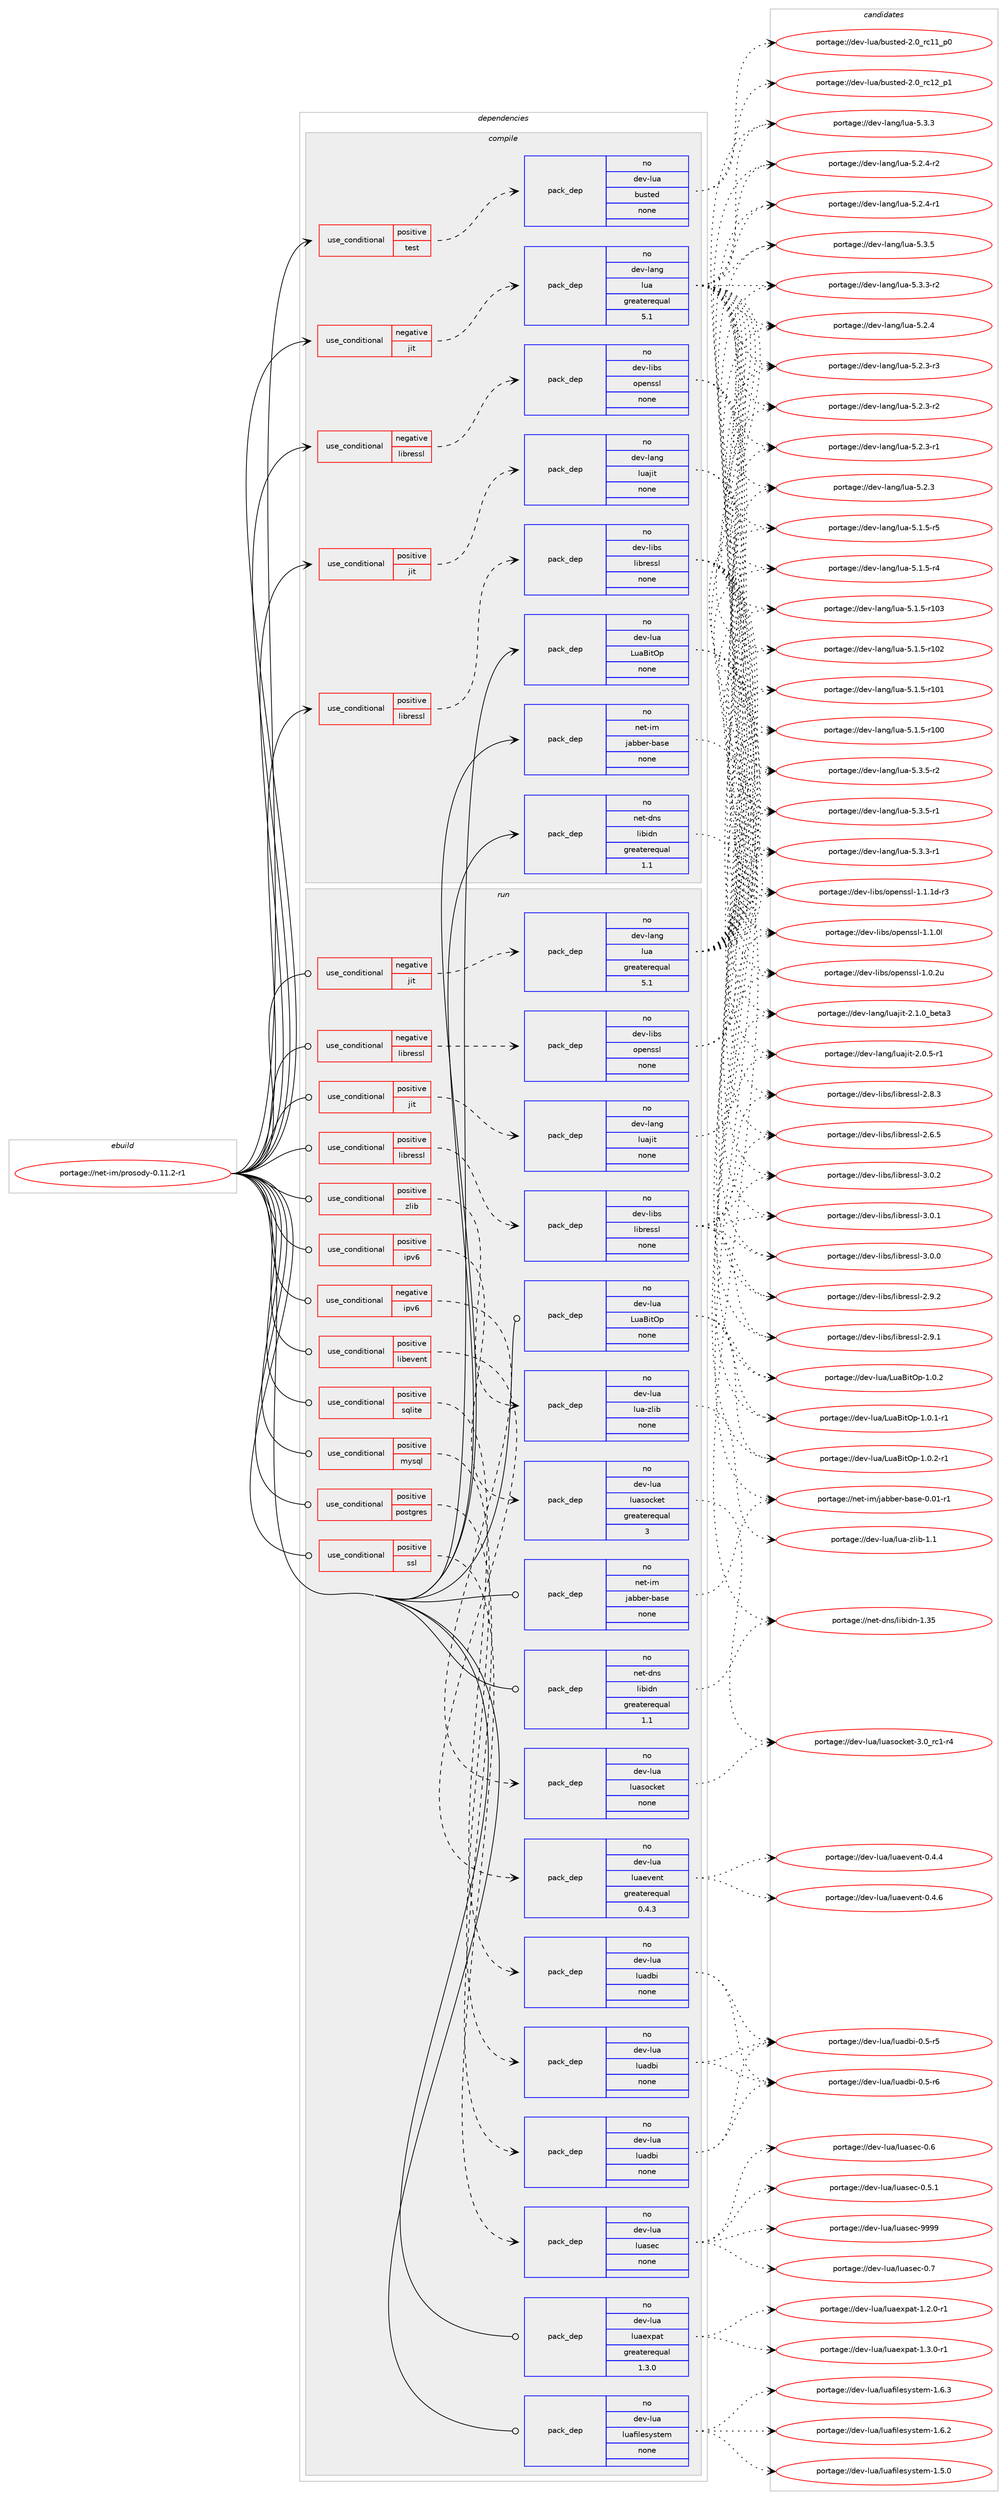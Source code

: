 digraph prolog {

# *************
# Graph options
# *************

newrank=true;
concentrate=true;
compound=true;
graph [rankdir=LR,fontname=Helvetica,fontsize=10,ranksep=1.5];#, ranksep=2.5, nodesep=0.2];
edge  [arrowhead=vee];
node  [fontname=Helvetica,fontsize=10];

# **********
# The ebuild
# **********

subgraph cluster_leftcol {
color=gray;
rank=same;
label=<<i>ebuild</i>>;
id [label="portage://net-im/prosody-0.11.2-r1", color=red, width=4, href="../net-im/prosody-0.11.2-r1.svg"];
}

# ****************
# The dependencies
# ****************

subgraph cluster_midcol {
color=gray;
label=<<i>dependencies</i>>;
subgraph cluster_compile {
fillcolor="#eeeeee";
style=filled;
label=<<i>compile</i>>;
subgraph cond17922 {
dependency83956 [label=<<TABLE BORDER="0" CELLBORDER="1" CELLSPACING="0" CELLPADDING="4"><TR><TD ROWSPAN="3" CELLPADDING="10">use_conditional</TD></TR><TR><TD>negative</TD></TR><TR><TD>jit</TD></TR></TABLE>>, shape=none, color=red];
subgraph pack64456 {
dependency83957 [label=<<TABLE BORDER="0" CELLBORDER="1" CELLSPACING="0" CELLPADDING="4" WIDTH="220"><TR><TD ROWSPAN="6" CELLPADDING="30">pack_dep</TD></TR><TR><TD WIDTH="110">no</TD></TR><TR><TD>dev-lang</TD></TR><TR><TD>lua</TD></TR><TR><TD>greaterequal</TD></TR><TR><TD>5.1</TD></TR></TABLE>>, shape=none, color=blue];
}
dependency83956:e -> dependency83957:w [weight=20,style="dashed",arrowhead="vee"];
}
id:e -> dependency83956:w [weight=20,style="solid",arrowhead="vee"];
subgraph cond17923 {
dependency83958 [label=<<TABLE BORDER="0" CELLBORDER="1" CELLSPACING="0" CELLPADDING="4"><TR><TD ROWSPAN="3" CELLPADDING="10">use_conditional</TD></TR><TR><TD>negative</TD></TR><TR><TD>libressl</TD></TR></TABLE>>, shape=none, color=red];
subgraph pack64457 {
dependency83959 [label=<<TABLE BORDER="0" CELLBORDER="1" CELLSPACING="0" CELLPADDING="4" WIDTH="220"><TR><TD ROWSPAN="6" CELLPADDING="30">pack_dep</TD></TR><TR><TD WIDTH="110">no</TD></TR><TR><TD>dev-libs</TD></TR><TR><TD>openssl</TD></TR><TR><TD>none</TD></TR><TR><TD></TD></TR></TABLE>>, shape=none, color=blue];
}
dependency83958:e -> dependency83959:w [weight=20,style="dashed",arrowhead="vee"];
}
id:e -> dependency83958:w [weight=20,style="solid",arrowhead="vee"];
subgraph cond17924 {
dependency83960 [label=<<TABLE BORDER="0" CELLBORDER="1" CELLSPACING="0" CELLPADDING="4"><TR><TD ROWSPAN="3" CELLPADDING="10">use_conditional</TD></TR><TR><TD>positive</TD></TR><TR><TD>jit</TD></TR></TABLE>>, shape=none, color=red];
subgraph pack64458 {
dependency83961 [label=<<TABLE BORDER="0" CELLBORDER="1" CELLSPACING="0" CELLPADDING="4" WIDTH="220"><TR><TD ROWSPAN="6" CELLPADDING="30">pack_dep</TD></TR><TR><TD WIDTH="110">no</TD></TR><TR><TD>dev-lang</TD></TR><TR><TD>luajit</TD></TR><TR><TD>none</TD></TR><TR><TD></TD></TR></TABLE>>, shape=none, color=blue];
}
dependency83960:e -> dependency83961:w [weight=20,style="dashed",arrowhead="vee"];
}
id:e -> dependency83960:w [weight=20,style="solid",arrowhead="vee"];
subgraph cond17925 {
dependency83962 [label=<<TABLE BORDER="0" CELLBORDER="1" CELLSPACING="0" CELLPADDING="4"><TR><TD ROWSPAN="3" CELLPADDING="10">use_conditional</TD></TR><TR><TD>positive</TD></TR><TR><TD>libressl</TD></TR></TABLE>>, shape=none, color=red];
subgraph pack64459 {
dependency83963 [label=<<TABLE BORDER="0" CELLBORDER="1" CELLSPACING="0" CELLPADDING="4" WIDTH="220"><TR><TD ROWSPAN="6" CELLPADDING="30">pack_dep</TD></TR><TR><TD WIDTH="110">no</TD></TR><TR><TD>dev-libs</TD></TR><TR><TD>libressl</TD></TR><TR><TD>none</TD></TR><TR><TD></TD></TR></TABLE>>, shape=none, color=blue];
}
dependency83962:e -> dependency83963:w [weight=20,style="dashed",arrowhead="vee"];
}
id:e -> dependency83962:w [weight=20,style="solid",arrowhead="vee"];
subgraph cond17926 {
dependency83964 [label=<<TABLE BORDER="0" CELLBORDER="1" CELLSPACING="0" CELLPADDING="4"><TR><TD ROWSPAN="3" CELLPADDING="10">use_conditional</TD></TR><TR><TD>positive</TD></TR><TR><TD>test</TD></TR></TABLE>>, shape=none, color=red];
subgraph pack64460 {
dependency83965 [label=<<TABLE BORDER="0" CELLBORDER="1" CELLSPACING="0" CELLPADDING="4" WIDTH="220"><TR><TD ROWSPAN="6" CELLPADDING="30">pack_dep</TD></TR><TR><TD WIDTH="110">no</TD></TR><TR><TD>dev-lua</TD></TR><TR><TD>busted</TD></TR><TR><TD>none</TD></TR><TR><TD></TD></TR></TABLE>>, shape=none, color=blue];
}
dependency83964:e -> dependency83965:w [weight=20,style="dashed",arrowhead="vee"];
}
id:e -> dependency83964:w [weight=20,style="solid",arrowhead="vee"];
subgraph pack64461 {
dependency83966 [label=<<TABLE BORDER="0" CELLBORDER="1" CELLSPACING="0" CELLPADDING="4" WIDTH="220"><TR><TD ROWSPAN="6" CELLPADDING="30">pack_dep</TD></TR><TR><TD WIDTH="110">no</TD></TR><TR><TD>dev-lua</TD></TR><TR><TD>LuaBitOp</TD></TR><TR><TD>none</TD></TR><TR><TD></TD></TR></TABLE>>, shape=none, color=blue];
}
id:e -> dependency83966:w [weight=20,style="solid",arrowhead="vee"];
subgraph pack64462 {
dependency83967 [label=<<TABLE BORDER="0" CELLBORDER="1" CELLSPACING="0" CELLPADDING="4" WIDTH="220"><TR><TD ROWSPAN="6" CELLPADDING="30">pack_dep</TD></TR><TR><TD WIDTH="110">no</TD></TR><TR><TD>net-dns</TD></TR><TR><TD>libidn</TD></TR><TR><TD>greaterequal</TD></TR><TR><TD>1.1</TD></TR></TABLE>>, shape=none, color=blue];
}
id:e -> dependency83967:w [weight=20,style="solid",arrowhead="vee"];
subgraph pack64463 {
dependency83968 [label=<<TABLE BORDER="0" CELLBORDER="1" CELLSPACING="0" CELLPADDING="4" WIDTH="220"><TR><TD ROWSPAN="6" CELLPADDING="30">pack_dep</TD></TR><TR><TD WIDTH="110">no</TD></TR><TR><TD>net-im</TD></TR><TR><TD>jabber-base</TD></TR><TR><TD>none</TD></TR><TR><TD></TD></TR></TABLE>>, shape=none, color=blue];
}
id:e -> dependency83968:w [weight=20,style="solid",arrowhead="vee"];
}
subgraph cluster_compileandrun {
fillcolor="#eeeeee";
style=filled;
label=<<i>compile and run</i>>;
}
subgraph cluster_run {
fillcolor="#eeeeee";
style=filled;
label=<<i>run</i>>;
subgraph cond17927 {
dependency83969 [label=<<TABLE BORDER="0" CELLBORDER="1" CELLSPACING="0" CELLPADDING="4"><TR><TD ROWSPAN="3" CELLPADDING="10">use_conditional</TD></TR><TR><TD>negative</TD></TR><TR><TD>ipv6</TD></TR></TABLE>>, shape=none, color=red];
subgraph pack64464 {
dependency83970 [label=<<TABLE BORDER="0" CELLBORDER="1" CELLSPACING="0" CELLPADDING="4" WIDTH="220"><TR><TD ROWSPAN="6" CELLPADDING="30">pack_dep</TD></TR><TR><TD WIDTH="110">no</TD></TR><TR><TD>dev-lua</TD></TR><TR><TD>luasocket</TD></TR><TR><TD>none</TD></TR><TR><TD></TD></TR></TABLE>>, shape=none, color=blue];
}
dependency83969:e -> dependency83970:w [weight=20,style="dashed",arrowhead="vee"];
}
id:e -> dependency83969:w [weight=20,style="solid",arrowhead="odot"];
subgraph cond17928 {
dependency83971 [label=<<TABLE BORDER="0" CELLBORDER="1" CELLSPACING="0" CELLPADDING="4"><TR><TD ROWSPAN="3" CELLPADDING="10">use_conditional</TD></TR><TR><TD>negative</TD></TR><TR><TD>jit</TD></TR></TABLE>>, shape=none, color=red];
subgraph pack64465 {
dependency83972 [label=<<TABLE BORDER="0" CELLBORDER="1" CELLSPACING="0" CELLPADDING="4" WIDTH="220"><TR><TD ROWSPAN="6" CELLPADDING="30">pack_dep</TD></TR><TR><TD WIDTH="110">no</TD></TR><TR><TD>dev-lang</TD></TR><TR><TD>lua</TD></TR><TR><TD>greaterequal</TD></TR><TR><TD>5.1</TD></TR></TABLE>>, shape=none, color=blue];
}
dependency83971:e -> dependency83972:w [weight=20,style="dashed",arrowhead="vee"];
}
id:e -> dependency83971:w [weight=20,style="solid",arrowhead="odot"];
subgraph cond17929 {
dependency83973 [label=<<TABLE BORDER="0" CELLBORDER="1" CELLSPACING="0" CELLPADDING="4"><TR><TD ROWSPAN="3" CELLPADDING="10">use_conditional</TD></TR><TR><TD>negative</TD></TR><TR><TD>libressl</TD></TR></TABLE>>, shape=none, color=red];
subgraph pack64466 {
dependency83974 [label=<<TABLE BORDER="0" CELLBORDER="1" CELLSPACING="0" CELLPADDING="4" WIDTH="220"><TR><TD ROWSPAN="6" CELLPADDING="30">pack_dep</TD></TR><TR><TD WIDTH="110">no</TD></TR><TR><TD>dev-libs</TD></TR><TR><TD>openssl</TD></TR><TR><TD>none</TD></TR><TR><TD></TD></TR></TABLE>>, shape=none, color=blue];
}
dependency83973:e -> dependency83974:w [weight=20,style="dashed",arrowhead="vee"];
}
id:e -> dependency83973:w [weight=20,style="solid",arrowhead="odot"];
subgraph cond17930 {
dependency83975 [label=<<TABLE BORDER="0" CELLBORDER="1" CELLSPACING="0" CELLPADDING="4"><TR><TD ROWSPAN="3" CELLPADDING="10">use_conditional</TD></TR><TR><TD>positive</TD></TR><TR><TD>ipv6</TD></TR></TABLE>>, shape=none, color=red];
subgraph pack64467 {
dependency83976 [label=<<TABLE BORDER="0" CELLBORDER="1" CELLSPACING="0" CELLPADDING="4" WIDTH="220"><TR><TD ROWSPAN="6" CELLPADDING="30">pack_dep</TD></TR><TR><TD WIDTH="110">no</TD></TR><TR><TD>dev-lua</TD></TR><TR><TD>luasocket</TD></TR><TR><TD>greaterequal</TD></TR><TR><TD>3</TD></TR></TABLE>>, shape=none, color=blue];
}
dependency83975:e -> dependency83976:w [weight=20,style="dashed",arrowhead="vee"];
}
id:e -> dependency83975:w [weight=20,style="solid",arrowhead="odot"];
subgraph cond17931 {
dependency83977 [label=<<TABLE BORDER="0" CELLBORDER="1" CELLSPACING="0" CELLPADDING="4"><TR><TD ROWSPAN="3" CELLPADDING="10">use_conditional</TD></TR><TR><TD>positive</TD></TR><TR><TD>jit</TD></TR></TABLE>>, shape=none, color=red];
subgraph pack64468 {
dependency83978 [label=<<TABLE BORDER="0" CELLBORDER="1" CELLSPACING="0" CELLPADDING="4" WIDTH="220"><TR><TD ROWSPAN="6" CELLPADDING="30">pack_dep</TD></TR><TR><TD WIDTH="110">no</TD></TR><TR><TD>dev-lang</TD></TR><TR><TD>luajit</TD></TR><TR><TD>none</TD></TR><TR><TD></TD></TR></TABLE>>, shape=none, color=blue];
}
dependency83977:e -> dependency83978:w [weight=20,style="dashed",arrowhead="vee"];
}
id:e -> dependency83977:w [weight=20,style="solid",arrowhead="odot"];
subgraph cond17932 {
dependency83979 [label=<<TABLE BORDER="0" CELLBORDER="1" CELLSPACING="0" CELLPADDING="4"><TR><TD ROWSPAN="3" CELLPADDING="10">use_conditional</TD></TR><TR><TD>positive</TD></TR><TR><TD>libevent</TD></TR></TABLE>>, shape=none, color=red];
subgraph pack64469 {
dependency83980 [label=<<TABLE BORDER="0" CELLBORDER="1" CELLSPACING="0" CELLPADDING="4" WIDTH="220"><TR><TD ROWSPAN="6" CELLPADDING="30">pack_dep</TD></TR><TR><TD WIDTH="110">no</TD></TR><TR><TD>dev-lua</TD></TR><TR><TD>luaevent</TD></TR><TR><TD>greaterequal</TD></TR><TR><TD>0.4.3</TD></TR></TABLE>>, shape=none, color=blue];
}
dependency83979:e -> dependency83980:w [weight=20,style="dashed",arrowhead="vee"];
}
id:e -> dependency83979:w [weight=20,style="solid",arrowhead="odot"];
subgraph cond17933 {
dependency83981 [label=<<TABLE BORDER="0" CELLBORDER="1" CELLSPACING="0" CELLPADDING="4"><TR><TD ROWSPAN="3" CELLPADDING="10">use_conditional</TD></TR><TR><TD>positive</TD></TR><TR><TD>libressl</TD></TR></TABLE>>, shape=none, color=red];
subgraph pack64470 {
dependency83982 [label=<<TABLE BORDER="0" CELLBORDER="1" CELLSPACING="0" CELLPADDING="4" WIDTH="220"><TR><TD ROWSPAN="6" CELLPADDING="30">pack_dep</TD></TR><TR><TD WIDTH="110">no</TD></TR><TR><TD>dev-libs</TD></TR><TR><TD>libressl</TD></TR><TR><TD>none</TD></TR><TR><TD></TD></TR></TABLE>>, shape=none, color=blue];
}
dependency83981:e -> dependency83982:w [weight=20,style="dashed",arrowhead="vee"];
}
id:e -> dependency83981:w [weight=20,style="solid",arrowhead="odot"];
subgraph cond17934 {
dependency83983 [label=<<TABLE BORDER="0" CELLBORDER="1" CELLSPACING="0" CELLPADDING="4"><TR><TD ROWSPAN="3" CELLPADDING="10">use_conditional</TD></TR><TR><TD>positive</TD></TR><TR><TD>mysql</TD></TR></TABLE>>, shape=none, color=red];
subgraph pack64471 {
dependency83984 [label=<<TABLE BORDER="0" CELLBORDER="1" CELLSPACING="0" CELLPADDING="4" WIDTH="220"><TR><TD ROWSPAN="6" CELLPADDING="30">pack_dep</TD></TR><TR><TD WIDTH="110">no</TD></TR><TR><TD>dev-lua</TD></TR><TR><TD>luadbi</TD></TR><TR><TD>none</TD></TR><TR><TD></TD></TR></TABLE>>, shape=none, color=blue];
}
dependency83983:e -> dependency83984:w [weight=20,style="dashed",arrowhead="vee"];
}
id:e -> dependency83983:w [weight=20,style="solid",arrowhead="odot"];
subgraph cond17935 {
dependency83985 [label=<<TABLE BORDER="0" CELLBORDER="1" CELLSPACING="0" CELLPADDING="4"><TR><TD ROWSPAN="3" CELLPADDING="10">use_conditional</TD></TR><TR><TD>positive</TD></TR><TR><TD>postgres</TD></TR></TABLE>>, shape=none, color=red];
subgraph pack64472 {
dependency83986 [label=<<TABLE BORDER="0" CELLBORDER="1" CELLSPACING="0" CELLPADDING="4" WIDTH="220"><TR><TD ROWSPAN="6" CELLPADDING="30">pack_dep</TD></TR><TR><TD WIDTH="110">no</TD></TR><TR><TD>dev-lua</TD></TR><TR><TD>luadbi</TD></TR><TR><TD>none</TD></TR><TR><TD></TD></TR></TABLE>>, shape=none, color=blue];
}
dependency83985:e -> dependency83986:w [weight=20,style="dashed",arrowhead="vee"];
}
id:e -> dependency83985:w [weight=20,style="solid",arrowhead="odot"];
subgraph cond17936 {
dependency83987 [label=<<TABLE BORDER="0" CELLBORDER="1" CELLSPACING="0" CELLPADDING="4"><TR><TD ROWSPAN="3" CELLPADDING="10">use_conditional</TD></TR><TR><TD>positive</TD></TR><TR><TD>sqlite</TD></TR></TABLE>>, shape=none, color=red];
subgraph pack64473 {
dependency83988 [label=<<TABLE BORDER="0" CELLBORDER="1" CELLSPACING="0" CELLPADDING="4" WIDTH="220"><TR><TD ROWSPAN="6" CELLPADDING="30">pack_dep</TD></TR><TR><TD WIDTH="110">no</TD></TR><TR><TD>dev-lua</TD></TR><TR><TD>luadbi</TD></TR><TR><TD>none</TD></TR><TR><TD></TD></TR></TABLE>>, shape=none, color=blue];
}
dependency83987:e -> dependency83988:w [weight=20,style="dashed",arrowhead="vee"];
}
id:e -> dependency83987:w [weight=20,style="solid",arrowhead="odot"];
subgraph cond17937 {
dependency83989 [label=<<TABLE BORDER="0" CELLBORDER="1" CELLSPACING="0" CELLPADDING="4"><TR><TD ROWSPAN="3" CELLPADDING="10">use_conditional</TD></TR><TR><TD>positive</TD></TR><TR><TD>ssl</TD></TR></TABLE>>, shape=none, color=red];
subgraph pack64474 {
dependency83990 [label=<<TABLE BORDER="0" CELLBORDER="1" CELLSPACING="0" CELLPADDING="4" WIDTH="220"><TR><TD ROWSPAN="6" CELLPADDING="30">pack_dep</TD></TR><TR><TD WIDTH="110">no</TD></TR><TR><TD>dev-lua</TD></TR><TR><TD>luasec</TD></TR><TR><TD>none</TD></TR><TR><TD></TD></TR></TABLE>>, shape=none, color=blue];
}
dependency83989:e -> dependency83990:w [weight=20,style="dashed",arrowhead="vee"];
}
id:e -> dependency83989:w [weight=20,style="solid",arrowhead="odot"];
subgraph cond17938 {
dependency83991 [label=<<TABLE BORDER="0" CELLBORDER="1" CELLSPACING="0" CELLPADDING="4"><TR><TD ROWSPAN="3" CELLPADDING="10">use_conditional</TD></TR><TR><TD>positive</TD></TR><TR><TD>zlib</TD></TR></TABLE>>, shape=none, color=red];
subgraph pack64475 {
dependency83992 [label=<<TABLE BORDER="0" CELLBORDER="1" CELLSPACING="0" CELLPADDING="4" WIDTH="220"><TR><TD ROWSPAN="6" CELLPADDING="30">pack_dep</TD></TR><TR><TD WIDTH="110">no</TD></TR><TR><TD>dev-lua</TD></TR><TR><TD>lua-zlib</TD></TR><TR><TD>none</TD></TR><TR><TD></TD></TR></TABLE>>, shape=none, color=blue];
}
dependency83991:e -> dependency83992:w [weight=20,style="dashed",arrowhead="vee"];
}
id:e -> dependency83991:w [weight=20,style="solid",arrowhead="odot"];
subgraph pack64476 {
dependency83993 [label=<<TABLE BORDER="0" CELLBORDER="1" CELLSPACING="0" CELLPADDING="4" WIDTH="220"><TR><TD ROWSPAN="6" CELLPADDING="30">pack_dep</TD></TR><TR><TD WIDTH="110">no</TD></TR><TR><TD>dev-lua</TD></TR><TR><TD>LuaBitOp</TD></TR><TR><TD>none</TD></TR><TR><TD></TD></TR></TABLE>>, shape=none, color=blue];
}
id:e -> dependency83993:w [weight=20,style="solid",arrowhead="odot"];
subgraph pack64477 {
dependency83994 [label=<<TABLE BORDER="0" CELLBORDER="1" CELLSPACING="0" CELLPADDING="4" WIDTH="220"><TR><TD ROWSPAN="6" CELLPADDING="30">pack_dep</TD></TR><TR><TD WIDTH="110">no</TD></TR><TR><TD>dev-lua</TD></TR><TR><TD>luaexpat</TD></TR><TR><TD>greaterequal</TD></TR><TR><TD>1.3.0</TD></TR></TABLE>>, shape=none, color=blue];
}
id:e -> dependency83994:w [weight=20,style="solid",arrowhead="odot"];
subgraph pack64478 {
dependency83995 [label=<<TABLE BORDER="0" CELLBORDER="1" CELLSPACING="0" CELLPADDING="4" WIDTH="220"><TR><TD ROWSPAN="6" CELLPADDING="30">pack_dep</TD></TR><TR><TD WIDTH="110">no</TD></TR><TR><TD>dev-lua</TD></TR><TR><TD>luafilesystem</TD></TR><TR><TD>none</TD></TR><TR><TD></TD></TR></TABLE>>, shape=none, color=blue];
}
id:e -> dependency83995:w [weight=20,style="solid",arrowhead="odot"];
subgraph pack64479 {
dependency83996 [label=<<TABLE BORDER="0" CELLBORDER="1" CELLSPACING="0" CELLPADDING="4" WIDTH="220"><TR><TD ROWSPAN="6" CELLPADDING="30">pack_dep</TD></TR><TR><TD WIDTH="110">no</TD></TR><TR><TD>net-dns</TD></TR><TR><TD>libidn</TD></TR><TR><TD>greaterequal</TD></TR><TR><TD>1.1</TD></TR></TABLE>>, shape=none, color=blue];
}
id:e -> dependency83996:w [weight=20,style="solid",arrowhead="odot"];
subgraph pack64480 {
dependency83997 [label=<<TABLE BORDER="0" CELLBORDER="1" CELLSPACING="0" CELLPADDING="4" WIDTH="220"><TR><TD ROWSPAN="6" CELLPADDING="30">pack_dep</TD></TR><TR><TD WIDTH="110">no</TD></TR><TR><TD>net-im</TD></TR><TR><TD>jabber-base</TD></TR><TR><TD>none</TD></TR><TR><TD></TD></TR></TABLE>>, shape=none, color=blue];
}
id:e -> dependency83997:w [weight=20,style="solid",arrowhead="odot"];
}
}

# **************
# The candidates
# **************

subgraph cluster_choices {
rank=same;
color=gray;
label=<<i>candidates</i>>;

subgraph choice64456 {
color=black;
nodesep=1;
choice100101118451089711010347108117974553465146534511450 [label="portage://dev-lang/lua-5.3.5-r2", color=red, width=4,href="../dev-lang/lua-5.3.5-r2.svg"];
choice100101118451089711010347108117974553465146534511449 [label="portage://dev-lang/lua-5.3.5-r1", color=red, width=4,href="../dev-lang/lua-5.3.5-r1.svg"];
choice10010111845108971101034710811797455346514653 [label="portage://dev-lang/lua-5.3.5", color=red, width=4,href="../dev-lang/lua-5.3.5.svg"];
choice100101118451089711010347108117974553465146514511450 [label="portage://dev-lang/lua-5.3.3-r2", color=red, width=4,href="../dev-lang/lua-5.3.3-r2.svg"];
choice100101118451089711010347108117974553465146514511449 [label="portage://dev-lang/lua-5.3.3-r1", color=red, width=4,href="../dev-lang/lua-5.3.3-r1.svg"];
choice10010111845108971101034710811797455346514651 [label="portage://dev-lang/lua-5.3.3", color=red, width=4,href="../dev-lang/lua-5.3.3.svg"];
choice100101118451089711010347108117974553465046524511450 [label="portage://dev-lang/lua-5.2.4-r2", color=red, width=4,href="../dev-lang/lua-5.2.4-r2.svg"];
choice100101118451089711010347108117974553465046524511449 [label="portage://dev-lang/lua-5.2.4-r1", color=red, width=4,href="../dev-lang/lua-5.2.4-r1.svg"];
choice10010111845108971101034710811797455346504652 [label="portage://dev-lang/lua-5.2.4", color=red, width=4,href="../dev-lang/lua-5.2.4.svg"];
choice100101118451089711010347108117974553465046514511451 [label="portage://dev-lang/lua-5.2.3-r3", color=red, width=4,href="../dev-lang/lua-5.2.3-r3.svg"];
choice100101118451089711010347108117974553465046514511450 [label="portage://dev-lang/lua-5.2.3-r2", color=red, width=4,href="../dev-lang/lua-5.2.3-r2.svg"];
choice100101118451089711010347108117974553465046514511449 [label="portage://dev-lang/lua-5.2.3-r1", color=red, width=4,href="../dev-lang/lua-5.2.3-r1.svg"];
choice10010111845108971101034710811797455346504651 [label="portage://dev-lang/lua-5.2.3", color=red, width=4,href="../dev-lang/lua-5.2.3.svg"];
choice100101118451089711010347108117974553464946534511453 [label="portage://dev-lang/lua-5.1.5-r5", color=red, width=4,href="../dev-lang/lua-5.1.5-r5.svg"];
choice100101118451089711010347108117974553464946534511452 [label="portage://dev-lang/lua-5.1.5-r4", color=red, width=4,href="../dev-lang/lua-5.1.5-r4.svg"];
choice1001011184510897110103471081179745534649465345114494851 [label="portage://dev-lang/lua-5.1.5-r103", color=red, width=4,href="../dev-lang/lua-5.1.5-r103.svg"];
choice1001011184510897110103471081179745534649465345114494850 [label="portage://dev-lang/lua-5.1.5-r102", color=red, width=4,href="../dev-lang/lua-5.1.5-r102.svg"];
choice1001011184510897110103471081179745534649465345114494849 [label="portage://dev-lang/lua-5.1.5-r101", color=red, width=4,href="../dev-lang/lua-5.1.5-r101.svg"];
choice1001011184510897110103471081179745534649465345114494848 [label="portage://dev-lang/lua-5.1.5-r100", color=red, width=4,href="../dev-lang/lua-5.1.5-r100.svg"];
dependency83957:e -> choice100101118451089711010347108117974553465146534511450:w [style=dotted,weight="100"];
dependency83957:e -> choice100101118451089711010347108117974553465146534511449:w [style=dotted,weight="100"];
dependency83957:e -> choice10010111845108971101034710811797455346514653:w [style=dotted,weight="100"];
dependency83957:e -> choice100101118451089711010347108117974553465146514511450:w [style=dotted,weight="100"];
dependency83957:e -> choice100101118451089711010347108117974553465146514511449:w [style=dotted,weight="100"];
dependency83957:e -> choice10010111845108971101034710811797455346514651:w [style=dotted,weight="100"];
dependency83957:e -> choice100101118451089711010347108117974553465046524511450:w [style=dotted,weight="100"];
dependency83957:e -> choice100101118451089711010347108117974553465046524511449:w [style=dotted,weight="100"];
dependency83957:e -> choice10010111845108971101034710811797455346504652:w [style=dotted,weight="100"];
dependency83957:e -> choice100101118451089711010347108117974553465046514511451:w [style=dotted,weight="100"];
dependency83957:e -> choice100101118451089711010347108117974553465046514511450:w [style=dotted,weight="100"];
dependency83957:e -> choice100101118451089711010347108117974553465046514511449:w [style=dotted,weight="100"];
dependency83957:e -> choice10010111845108971101034710811797455346504651:w [style=dotted,weight="100"];
dependency83957:e -> choice100101118451089711010347108117974553464946534511453:w [style=dotted,weight="100"];
dependency83957:e -> choice100101118451089711010347108117974553464946534511452:w [style=dotted,weight="100"];
dependency83957:e -> choice1001011184510897110103471081179745534649465345114494851:w [style=dotted,weight="100"];
dependency83957:e -> choice1001011184510897110103471081179745534649465345114494850:w [style=dotted,weight="100"];
dependency83957:e -> choice1001011184510897110103471081179745534649465345114494849:w [style=dotted,weight="100"];
dependency83957:e -> choice1001011184510897110103471081179745534649465345114494848:w [style=dotted,weight="100"];
}
subgraph choice64457 {
color=black;
nodesep=1;
choice1001011184510810598115471111121011101151151084549464946491004511451 [label="portage://dev-libs/openssl-1.1.1d-r3", color=red, width=4,href="../dev-libs/openssl-1.1.1d-r3.svg"];
choice100101118451081059811547111112101110115115108454946494648108 [label="portage://dev-libs/openssl-1.1.0l", color=red, width=4,href="../dev-libs/openssl-1.1.0l.svg"];
choice100101118451081059811547111112101110115115108454946484650117 [label="portage://dev-libs/openssl-1.0.2u", color=red, width=4,href="../dev-libs/openssl-1.0.2u.svg"];
dependency83959:e -> choice1001011184510810598115471111121011101151151084549464946491004511451:w [style=dotted,weight="100"];
dependency83959:e -> choice100101118451081059811547111112101110115115108454946494648108:w [style=dotted,weight="100"];
dependency83959:e -> choice100101118451081059811547111112101110115115108454946484650117:w [style=dotted,weight="100"];
}
subgraph choice64458 {
color=black;
nodesep=1;
choice1001011184510897110103471081179710610511645504649464895981011169751 [label="portage://dev-lang/luajit-2.1.0_beta3", color=red, width=4,href="../dev-lang/luajit-2.1.0_beta3.svg"];
choice100101118451089711010347108117971061051164550464846534511449 [label="portage://dev-lang/luajit-2.0.5-r1", color=red, width=4,href="../dev-lang/luajit-2.0.5-r1.svg"];
dependency83961:e -> choice1001011184510897110103471081179710610511645504649464895981011169751:w [style=dotted,weight="100"];
dependency83961:e -> choice100101118451089711010347108117971061051164550464846534511449:w [style=dotted,weight="100"];
}
subgraph choice64459 {
color=black;
nodesep=1;
choice10010111845108105981154710810598114101115115108455146484650 [label="portage://dev-libs/libressl-3.0.2", color=red, width=4,href="../dev-libs/libressl-3.0.2.svg"];
choice10010111845108105981154710810598114101115115108455146484649 [label="portage://dev-libs/libressl-3.0.1", color=red, width=4,href="../dev-libs/libressl-3.0.1.svg"];
choice10010111845108105981154710810598114101115115108455146484648 [label="portage://dev-libs/libressl-3.0.0", color=red, width=4,href="../dev-libs/libressl-3.0.0.svg"];
choice10010111845108105981154710810598114101115115108455046574650 [label="portage://dev-libs/libressl-2.9.2", color=red, width=4,href="../dev-libs/libressl-2.9.2.svg"];
choice10010111845108105981154710810598114101115115108455046574649 [label="portage://dev-libs/libressl-2.9.1", color=red, width=4,href="../dev-libs/libressl-2.9.1.svg"];
choice10010111845108105981154710810598114101115115108455046564651 [label="portage://dev-libs/libressl-2.8.3", color=red, width=4,href="../dev-libs/libressl-2.8.3.svg"];
choice10010111845108105981154710810598114101115115108455046544653 [label="portage://dev-libs/libressl-2.6.5", color=red, width=4,href="../dev-libs/libressl-2.6.5.svg"];
dependency83963:e -> choice10010111845108105981154710810598114101115115108455146484650:w [style=dotted,weight="100"];
dependency83963:e -> choice10010111845108105981154710810598114101115115108455146484649:w [style=dotted,weight="100"];
dependency83963:e -> choice10010111845108105981154710810598114101115115108455146484648:w [style=dotted,weight="100"];
dependency83963:e -> choice10010111845108105981154710810598114101115115108455046574650:w [style=dotted,weight="100"];
dependency83963:e -> choice10010111845108105981154710810598114101115115108455046574649:w [style=dotted,weight="100"];
dependency83963:e -> choice10010111845108105981154710810598114101115115108455046564651:w [style=dotted,weight="100"];
dependency83963:e -> choice10010111845108105981154710810598114101115115108455046544653:w [style=dotted,weight="100"];
}
subgraph choice64460 {
color=black;
nodesep=1;
choice1001011184510811797479811711511610110045504648951149949509511249 [label="portage://dev-lua/busted-2.0_rc12_p1", color=red, width=4,href="../dev-lua/busted-2.0_rc12_p1.svg"];
choice1001011184510811797479811711511610110045504648951149949499511248 [label="portage://dev-lua/busted-2.0_rc11_p0", color=red, width=4,href="../dev-lua/busted-2.0_rc11_p0.svg"];
dependency83965:e -> choice1001011184510811797479811711511610110045504648951149949509511249:w [style=dotted,weight="100"];
dependency83965:e -> choice1001011184510811797479811711511610110045504648951149949499511248:w [style=dotted,weight="100"];
}
subgraph choice64461 {
color=black;
nodesep=1;
choice100101118451081179747761179766105116791124549464846504511449 [label="portage://dev-lua/LuaBitOp-1.0.2-r1", color=red, width=4,href="../dev-lua/LuaBitOp-1.0.2-r1.svg"];
choice10010111845108117974776117976610511679112454946484650 [label="portage://dev-lua/LuaBitOp-1.0.2", color=red, width=4,href="../dev-lua/LuaBitOp-1.0.2.svg"];
choice100101118451081179747761179766105116791124549464846494511449 [label="portage://dev-lua/LuaBitOp-1.0.1-r1", color=red, width=4,href="../dev-lua/LuaBitOp-1.0.1-r1.svg"];
dependency83966:e -> choice100101118451081179747761179766105116791124549464846504511449:w [style=dotted,weight="100"];
dependency83966:e -> choice10010111845108117974776117976610511679112454946484650:w [style=dotted,weight="100"];
dependency83966:e -> choice100101118451081179747761179766105116791124549464846494511449:w [style=dotted,weight="100"];
}
subgraph choice64462 {
color=black;
nodesep=1;
choice1101011164510011011547108105981051001104549465153 [label="portage://net-dns/libidn-1.35", color=red, width=4,href="../net-dns/libidn-1.35.svg"];
dependency83967:e -> choice1101011164510011011547108105981051001104549465153:w [style=dotted,weight="100"];
}
subgraph choice64463 {
color=black;
nodesep=1;
choice110101116451051094710697989810111445989711510145484648494511449 [label="portage://net-im/jabber-base-0.01-r1", color=red, width=4,href="../net-im/jabber-base-0.01-r1.svg"];
dependency83968:e -> choice110101116451051094710697989810111445989711510145484648494511449:w [style=dotted,weight="100"];
}
subgraph choice64464 {
color=black;
nodesep=1;
choice1001011184510811797471081179711511199107101116455146489511499494511452 [label="portage://dev-lua/luasocket-3.0_rc1-r4", color=red, width=4,href="../dev-lua/luasocket-3.0_rc1-r4.svg"];
dependency83970:e -> choice1001011184510811797471081179711511199107101116455146489511499494511452:w [style=dotted,weight="100"];
}
subgraph choice64465 {
color=black;
nodesep=1;
choice100101118451089711010347108117974553465146534511450 [label="portage://dev-lang/lua-5.3.5-r2", color=red, width=4,href="../dev-lang/lua-5.3.5-r2.svg"];
choice100101118451089711010347108117974553465146534511449 [label="portage://dev-lang/lua-5.3.5-r1", color=red, width=4,href="../dev-lang/lua-5.3.5-r1.svg"];
choice10010111845108971101034710811797455346514653 [label="portage://dev-lang/lua-5.3.5", color=red, width=4,href="../dev-lang/lua-5.3.5.svg"];
choice100101118451089711010347108117974553465146514511450 [label="portage://dev-lang/lua-5.3.3-r2", color=red, width=4,href="../dev-lang/lua-5.3.3-r2.svg"];
choice100101118451089711010347108117974553465146514511449 [label="portage://dev-lang/lua-5.3.3-r1", color=red, width=4,href="../dev-lang/lua-5.3.3-r1.svg"];
choice10010111845108971101034710811797455346514651 [label="portage://dev-lang/lua-5.3.3", color=red, width=4,href="../dev-lang/lua-5.3.3.svg"];
choice100101118451089711010347108117974553465046524511450 [label="portage://dev-lang/lua-5.2.4-r2", color=red, width=4,href="../dev-lang/lua-5.2.4-r2.svg"];
choice100101118451089711010347108117974553465046524511449 [label="portage://dev-lang/lua-5.2.4-r1", color=red, width=4,href="../dev-lang/lua-5.2.4-r1.svg"];
choice10010111845108971101034710811797455346504652 [label="portage://dev-lang/lua-5.2.4", color=red, width=4,href="../dev-lang/lua-5.2.4.svg"];
choice100101118451089711010347108117974553465046514511451 [label="portage://dev-lang/lua-5.2.3-r3", color=red, width=4,href="../dev-lang/lua-5.2.3-r3.svg"];
choice100101118451089711010347108117974553465046514511450 [label="portage://dev-lang/lua-5.2.3-r2", color=red, width=4,href="../dev-lang/lua-5.2.3-r2.svg"];
choice100101118451089711010347108117974553465046514511449 [label="portage://dev-lang/lua-5.2.3-r1", color=red, width=4,href="../dev-lang/lua-5.2.3-r1.svg"];
choice10010111845108971101034710811797455346504651 [label="portage://dev-lang/lua-5.2.3", color=red, width=4,href="../dev-lang/lua-5.2.3.svg"];
choice100101118451089711010347108117974553464946534511453 [label="portage://dev-lang/lua-5.1.5-r5", color=red, width=4,href="../dev-lang/lua-5.1.5-r5.svg"];
choice100101118451089711010347108117974553464946534511452 [label="portage://dev-lang/lua-5.1.5-r4", color=red, width=4,href="../dev-lang/lua-5.1.5-r4.svg"];
choice1001011184510897110103471081179745534649465345114494851 [label="portage://dev-lang/lua-5.1.5-r103", color=red, width=4,href="../dev-lang/lua-5.1.5-r103.svg"];
choice1001011184510897110103471081179745534649465345114494850 [label="portage://dev-lang/lua-5.1.5-r102", color=red, width=4,href="../dev-lang/lua-5.1.5-r102.svg"];
choice1001011184510897110103471081179745534649465345114494849 [label="portage://dev-lang/lua-5.1.5-r101", color=red, width=4,href="../dev-lang/lua-5.1.5-r101.svg"];
choice1001011184510897110103471081179745534649465345114494848 [label="portage://dev-lang/lua-5.1.5-r100", color=red, width=4,href="../dev-lang/lua-5.1.5-r100.svg"];
dependency83972:e -> choice100101118451089711010347108117974553465146534511450:w [style=dotted,weight="100"];
dependency83972:e -> choice100101118451089711010347108117974553465146534511449:w [style=dotted,weight="100"];
dependency83972:e -> choice10010111845108971101034710811797455346514653:w [style=dotted,weight="100"];
dependency83972:e -> choice100101118451089711010347108117974553465146514511450:w [style=dotted,weight="100"];
dependency83972:e -> choice100101118451089711010347108117974553465146514511449:w [style=dotted,weight="100"];
dependency83972:e -> choice10010111845108971101034710811797455346514651:w [style=dotted,weight="100"];
dependency83972:e -> choice100101118451089711010347108117974553465046524511450:w [style=dotted,weight="100"];
dependency83972:e -> choice100101118451089711010347108117974553465046524511449:w [style=dotted,weight="100"];
dependency83972:e -> choice10010111845108971101034710811797455346504652:w [style=dotted,weight="100"];
dependency83972:e -> choice100101118451089711010347108117974553465046514511451:w [style=dotted,weight="100"];
dependency83972:e -> choice100101118451089711010347108117974553465046514511450:w [style=dotted,weight="100"];
dependency83972:e -> choice100101118451089711010347108117974553465046514511449:w [style=dotted,weight="100"];
dependency83972:e -> choice10010111845108971101034710811797455346504651:w [style=dotted,weight="100"];
dependency83972:e -> choice100101118451089711010347108117974553464946534511453:w [style=dotted,weight="100"];
dependency83972:e -> choice100101118451089711010347108117974553464946534511452:w [style=dotted,weight="100"];
dependency83972:e -> choice1001011184510897110103471081179745534649465345114494851:w [style=dotted,weight="100"];
dependency83972:e -> choice1001011184510897110103471081179745534649465345114494850:w [style=dotted,weight="100"];
dependency83972:e -> choice1001011184510897110103471081179745534649465345114494849:w [style=dotted,weight="100"];
dependency83972:e -> choice1001011184510897110103471081179745534649465345114494848:w [style=dotted,weight="100"];
}
subgraph choice64466 {
color=black;
nodesep=1;
choice1001011184510810598115471111121011101151151084549464946491004511451 [label="portage://dev-libs/openssl-1.1.1d-r3", color=red, width=4,href="../dev-libs/openssl-1.1.1d-r3.svg"];
choice100101118451081059811547111112101110115115108454946494648108 [label="portage://dev-libs/openssl-1.1.0l", color=red, width=4,href="../dev-libs/openssl-1.1.0l.svg"];
choice100101118451081059811547111112101110115115108454946484650117 [label="portage://dev-libs/openssl-1.0.2u", color=red, width=4,href="../dev-libs/openssl-1.0.2u.svg"];
dependency83974:e -> choice1001011184510810598115471111121011101151151084549464946491004511451:w [style=dotted,weight="100"];
dependency83974:e -> choice100101118451081059811547111112101110115115108454946494648108:w [style=dotted,weight="100"];
dependency83974:e -> choice100101118451081059811547111112101110115115108454946484650117:w [style=dotted,weight="100"];
}
subgraph choice64467 {
color=black;
nodesep=1;
choice1001011184510811797471081179711511199107101116455146489511499494511452 [label="portage://dev-lua/luasocket-3.0_rc1-r4", color=red, width=4,href="../dev-lua/luasocket-3.0_rc1-r4.svg"];
dependency83976:e -> choice1001011184510811797471081179711511199107101116455146489511499494511452:w [style=dotted,weight="100"];
}
subgraph choice64468 {
color=black;
nodesep=1;
choice1001011184510897110103471081179710610511645504649464895981011169751 [label="portage://dev-lang/luajit-2.1.0_beta3", color=red, width=4,href="../dev-lang/luajit-2.1.0_beta3.svg"];
choice100101118451089711010347108117971061051164550464846534511449 [label="portage://dev-lang/luajit-2.0.5-r1", color=red, width=4,href="../dev-lang/luajit-2.0.5-r1.svg"];
dependency83978:e -> choice1001011184510897110103471081179710610511645504649464895981011169751:w [style=dotted,weight="100"];
dependency83978:e -> choice100101118451089711010347108117971061051164550464846534511449:w [style=dotted,weight="100"];
}
subgraph choice64469 {
color=black;
nodesep=1;
choice10010111845108117974710811797101118101110116454846524654 [label="portage://dev-lua/luaevent-0.4.6", color=red, width=4,href="../dev-lua/luaevent-0.4.6.svg"];
choice10010111845108117974710811797101118101110116454846524652 [label="portage://dev-lua/luaevent-0.4.4", color=red, width=4,href="../dev-lua/luaevent-0.4.4.svg"];
dependency83980:e -> choice10010111845108117974710811797101118101110116454846524654:w [style=dotted,weight="100"];
dependency83980:e -> choice10010111845108117974710811797101118101110116454846524652:w [style=dotted,weight="100"];
}
subgraph choice64470 {
color=black;
nodesep=1;
choice10010111845108105981154710810598114101115115108455146484650 [label="portage://dev-libs/libressl-3.0.2", color=red, width=4,href="../dev-libs/libressl-3.0.2.svg"];
choice10010111845108105981154710810598114101115115108455146484649 [label="portage://dev-libs/libressl-3.0.1", color=red, width=4,href="../dev-libs/libressl-3.0.1.svg"];
choice10010111845108105981154710810598114101115115108455146484648 [label="portage://dev-libs/libressl-3.0.0", color=red, width=4,href="../dev-libs/libressl-3.0.0.svg"];
choice10010111845108105981154710810598114101115115108455046574650 [label="portage://dev-libs/libressl-2.9.2", color=red, width=4,href="../dev-libs/libressl-2.9.2.svg"];
choice10010111845108105981154710810598114101115115108455046574649 [label="portage://dev-libs/libressl-2.9.1", color=red, width=4,href="../dev-libs/libressl-2.9.1.svg"];
choice10010111845108105981154710810598114101115115108455046564651 [label="portage://dev-libs/libressl-2.8.3", color=red, width=4,href="../dev-libs/libressl-2.8.3.svg"];
choice10010111845108105981154710810598114101115115108455046544653 [label="portage://dev-libs/libressl-2.6.5", color=red, width=4,href="../dev-libs/libressl-2.6.5.svg"];
dependency83982:e -> choice10010111845108105981154710810598114101115115108455146484650:w [style=dotted,weight="100"];
dependency83982:e -> choice10010111845108105981154710810598114101115115108455146484649:w [style=dotted,weight="100"];
dependency83982:e -> choice10010111845108105981154710810598114101115115108455146484648:w [style=dotted,weight="100"];
dependency83982:e -> choice10010111845108105981154710810598114101115115108455046574650:w [style=dotted,weight="100"];
dependency83982:e -> choice10010111845108105981154710810598114101115115108455046574649:w [style=dotted,weight="100"];
dependency83982:e -> choice10010111845108105981154710810598114101115115108455046564651:w [style=dotted,weight="100"];
dependency83982:e -> choice10010111845108105981154710810598114101115115108455046544653:w [style=dotted,weight="100"];
}
subgraph choice64471 {
color=black;
nodesep=1;
choice1001011184510811797471081179710098105454846534511454 [label="portage://dev-lua/luadbi-0.5-r6", color=red, width=4,href="../dev-lua/luadbi-0.5-r6.svg"];
choice1001011184510811797471081179710098105454846534511453 [label="portage://dev-lua/luadbi-0.5-r5", color=red, width=4,href="../dev-lua/luadbi-0.5-r5.svg"];
dependency83984:e -> choice1001011184510811797471081179710098105454846534511454:w [style=dotted,weight="100"];
dependency83984:e -> choice1001011184510811797471081179710098105454846534511453:w [style=dotted,weight="100"];
}
subgraph choice64472 {
color=black;
nodesep=1;
choice1001011184510811797471081179710098105454846534511454 [label="portage://dev-lua/luadbi-0.5-r6", color=red, width=4,href="../dev-lua/luadbi-0.5-r6.svg"];
choice1001011184510811797471081179710098105454846534511453 [label="portage://dev-lua/luadbi-0.5-r5", color=red, width=4,href="../dev-lua/luadbi-0.5-r5.svg"];
dependency83986:e -> choice1001011184510811797471081179710098105454846534511454:w [style=dotted,weight="100"];
dependency83986:e -> choice1001011184510811797471081179710098105454846534511453:w [style=dotted,weight="100"];
}
subgraph choice64473 {
color=black;
nodesep=1;
choice1001011184510811797471081179710098105454846534511454 [label="portage://dev-lua/luadbi-0.5-r6", color=red, width=4,href="../dev-lua/luadbi-0.5-r6.svg"];
choice1001011184510811797471081179710098105454846534511453 [label="portage://dev-lua/luadbi-0.5-r5", color=red, width=4,href="../dev-lua/luadbi-0.5-r5.svg"];
dependency83988:e -> choice1001011184510811797471081179710098105454846534511454:w [style=dotted,weight="100"];
dependency83988:e -> choice1001011184510811797471081179710098105454846534511453:w [style=dotted,weight="100"];
}
subgraph choice64474 {
color=black;
nodesep=1;
choice10010111845108117974710811797115101994557575757 [label="portage://dev-lua/luasec-9999", color=red, width=4,href="../dev-lua/luasec-9999.svg"];
choice100101118451081179747108117971151019945484655 [label="portage://dev-lua/luasec-0.7", color=red, width=4,href="../dev-lua/luasec-0.7.svg"];
choice100101118451081179747108117971151019945484654 [label="portage://dev-lua/luasec-0.6", color=red, width=4,href="../dev-lua/luasec-0.6.svg"];
choice1001011184510811797471081179711510199454846534649 [label="portage://dev-lua/luasec-0.5.1", color=red, width=4,href="../dev-lua/luasec-0.5.1.svg"];
dependency83990:e -> choice10010111845108117974710811797115101994557575757:w [style=dotted,weight="100"];
dependency83990:e -> choice100101118451081179747108117971151019945484655:w [style=dotted,weight="100"];
dependency83990:e -> choice100101118451081179747108117971151019945484654:w [style=dotted,weight="100"];
dependency83990:e -> choice1001011184510811797471081179711510199454846534649:w [style=dotted,weight="100"];
}
subgraph choice64475 {
color=black;
nodesep=1;
choice10010111845108117974710811797451221081059845494649 [label="portage://dev-lua/lua-zlib-1.1", color=red, width=4,href="../dev-lua/lua-zlib-1.1.svg"];
dependency83992:e -> choice10010111845108117974710811797451221081059845494649:w [style=dotted,weight="100"];
}
subgraph choice64476 {
color=black;
nodesep=1;
choice100101118451081179747761179766105116791124549464846504511449 [label="portage://dev-lua/LuaBitOp-1.0.2-r1", color=red, width=4,href="../dev-lua/LuaBitOp-1.0.2-r1.svg"];
choice10010111845108117974776117976610511679112454946484650 [label="portage://dev-lua/LuaBitOp-1.0.2", color=red, width=4,href="../dev-lua/LuaBitOp-1.0.2.svg"];
choice100101118451081179747761179766105116791124549464846494511449 [label="portage://dev-lua/LuaBitOp-1.0.1-r1", color=red, width=4,href="../dev-lua/LuaBitOp-1.0.1-r1.svg"];
dependency83993:e -> choice100101118451081179747761179766105116791124549464846504511449:w [style=dotted,weight="100"];
dependency83993:e -> choice10010111845108117974776117976610511679112454946484650:w [style=dotted,weight="100"];
dependency83993:e -> choice100101118451081179747761179766105116791124549464846494511449:w [style=dotted,weight="100"];
}
subgraph choice64477 {
color=black;
nodesep=1;
choice10010111845108117974710811797101120112971164549465146484511449 [label="portage://dev-lua/luaexpat-1.3.0-r1", color=red, width=4,href="../dev-lua/luaexpat-1.3.0-r1.svg"];
choice10010111845108117974710811797101120112971164549465046484511449 [label="portage://dev-lua/luaexpat-1.2.0-r1", color=red, width=4,href="../dev-lua/luaexpat-1.2.0-r1.svg"];
dependency83994:e -> choice10010111845108117974710811797101120112971164549465146484511449:w [style=dotted,weight="100"];
dependency83994:e -> choice10010111845108117974710811797101120112971164549465046484511449:w [style=dotted,weight="100"];
}
subgraph choice64478 {
color=black;
nodesep=1;
choice10010111845108117974710811797102105108101115121115116101109454946544651 [label="portage://dev-lua/luafilesystem-1.6.3", color=red, width=4,href="../dev-lua/luafilesystem-1.6.3.svg"];
choice10010111845108117974710811797102105108101115121115116101109454946544650 [label="portage://dev-lua/luafilesystem-1.6.2", color=red, width=4,href="../dev-lua/luafilesystem-1.6.2.svg"];
choice10010111845108117974710811797102105108101115121115116101109454946534648 [label="portage://dev-lua/luafilesystem-1.5.0", color=red, width=4,href="../dev-lua/luafilesystem-1.5.0.svg"];
dependency83995:e -> choice10010111845108117974710811797102105108101115121115116101109454946544651:w [style=dotted,weight="100"];
dependency83995:e -> choice10010111845108117974710811797102105108101115121115116101109454946544650:w [style=dotted,weight="100"];
dependency83995:e -> choice10010111845108117974710811797102105108101115121115116101109454946534648:w [style=dotted,weight="100"];
}
subgraph choice64479 {
color=black;
nodesep=1;
choice1101011164510011011547108105981051001104549465153 [label="portage://net-dns/libidn-1.35", color=red, width=4,href="../net-dns/libidn-1.35.svg"];
dependency83996:e -> choice1101011164510011011547108105981051001104549465153:w [style=dotted,weight="100"];
}
subgraph choice64480 {
color=black;
nodesep=1;
choice110101116451051094710697989810111445989711510145484648494511449 [label="portage://net-im/jabber-base-0.01-r1", color=red, width=4,href="../net-im/jabber-base-0.01-r1.svg"];
dependency83997:e -> choice110101116451051094710697989810111445989711510145484648494511449:w [style=dotted,weight="100"];
}
}

}
